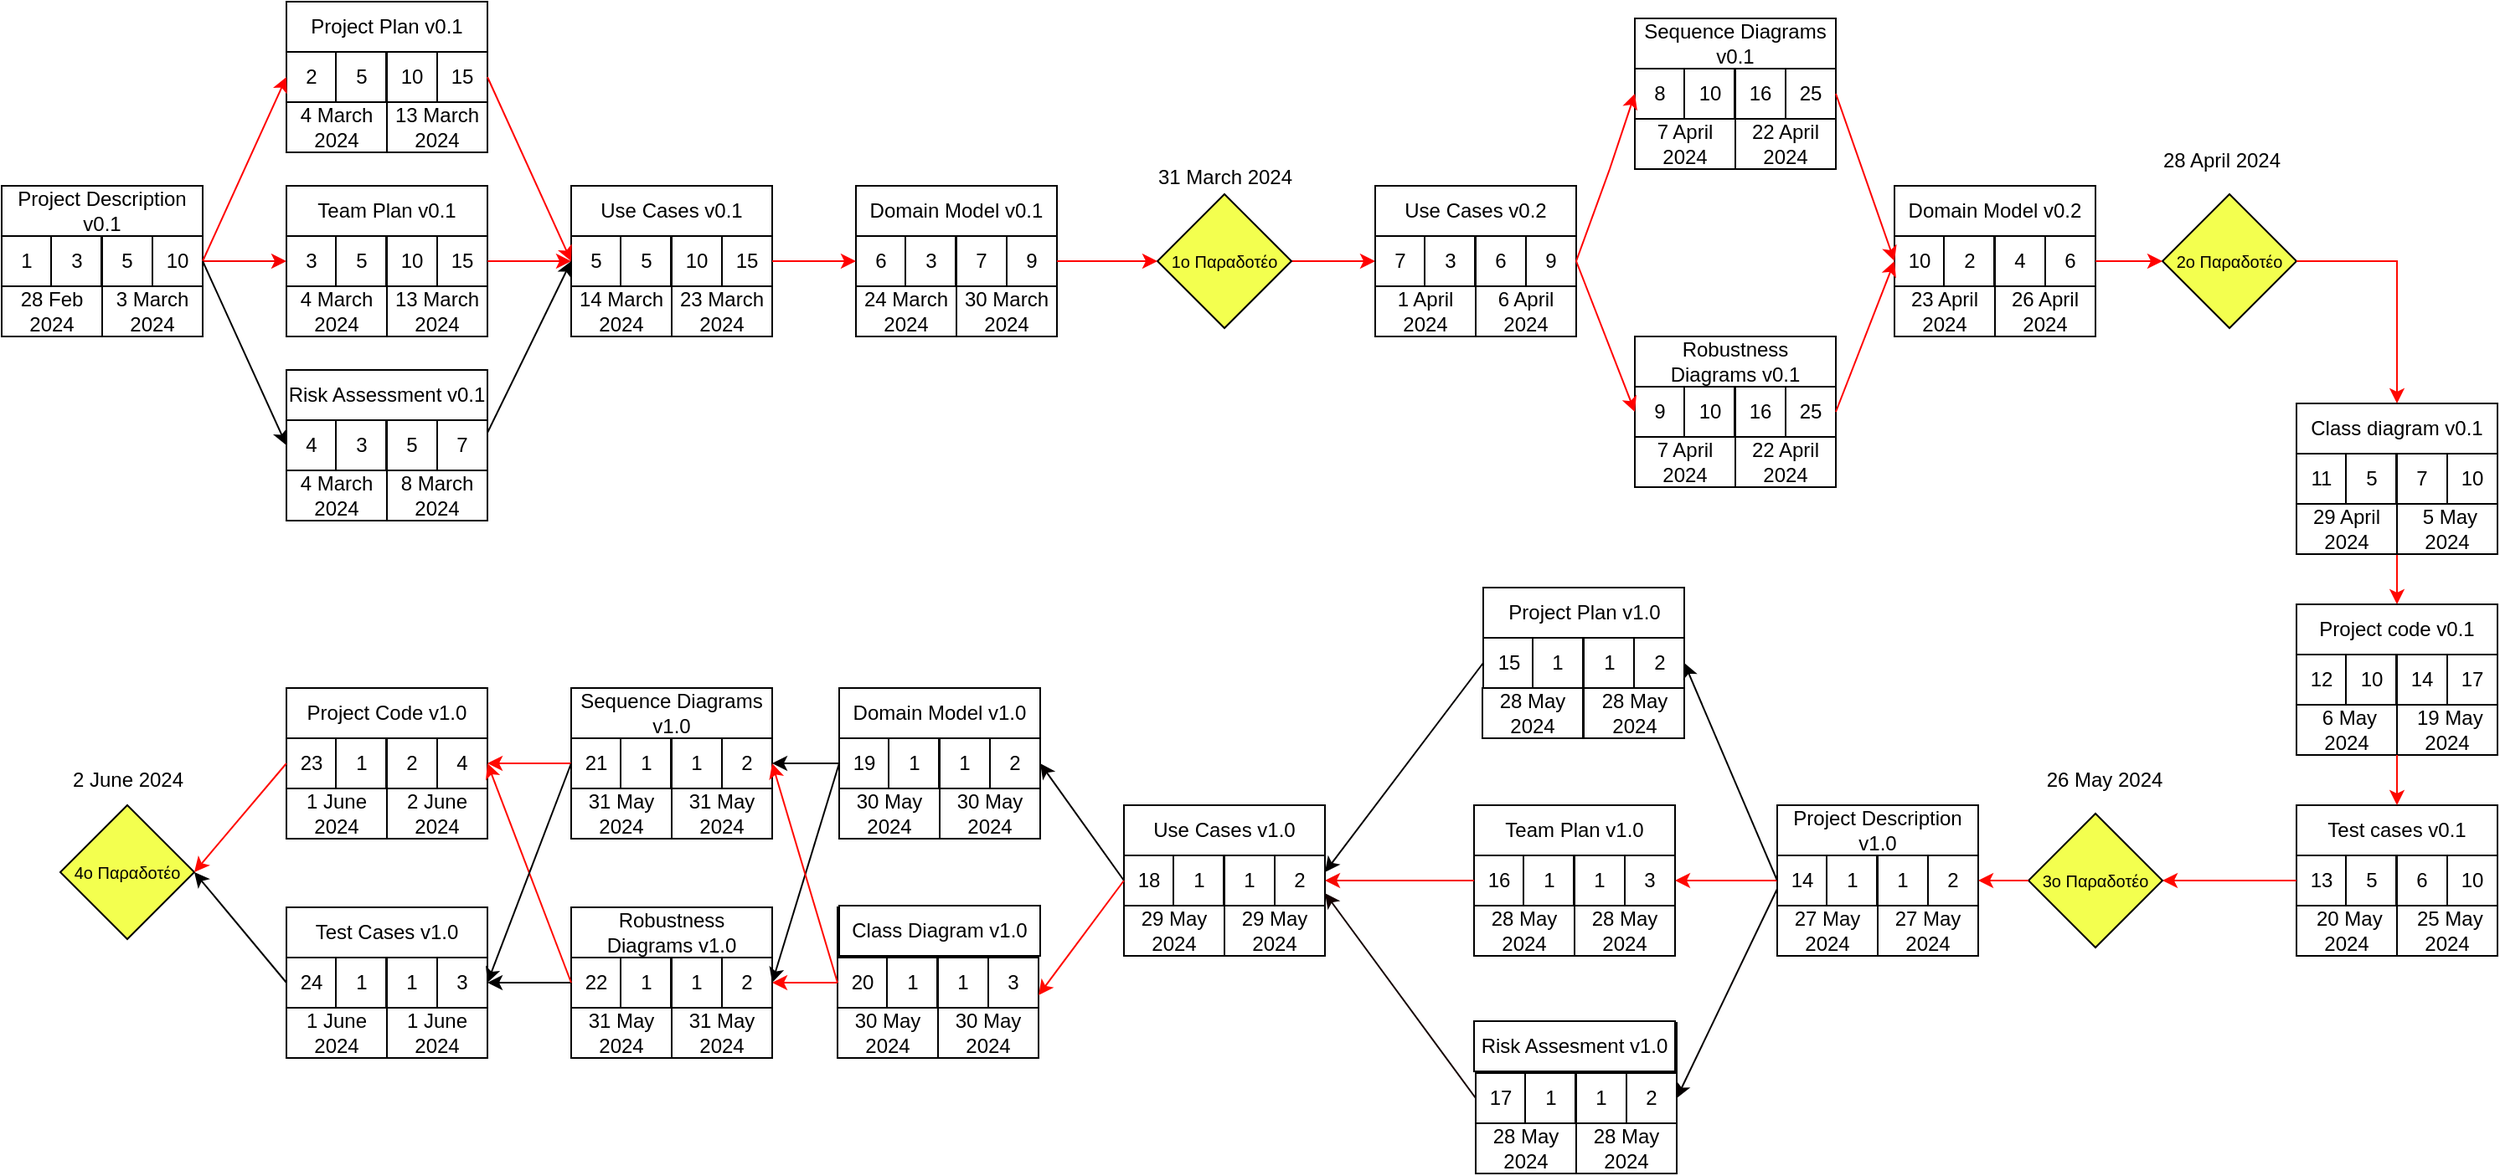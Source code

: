 <mxfile version="21.3.8" type="device">
  <diagram name="Page-1" id="ff44883e-f642-bcb2-894b-16b3d25a3f0b">
    <mxGraphModel dx="1456" dy="678" grid="1" gridSize="10" guides="1" tooltips="1" connect="1" arrows="1" fold="1" page="1" pageScale="1.5" pageWidth="1169" pageHeight="826" background="none" math="0" shadow="0">
      <root>
        <mxCell id="0" style=";html=1;" />
        <mxCell id="1" style=";html=1;" parent="0" />
        <mxCell id="pyP9cMPiVNIEUNAZ6Pnh-1" value="" style="rounded=0;whiteSpace=wrap;html=1;" vertex="1" parent="1">
          <mxGeometry x="20" y="130" width="120" height="90" as="geometry" />
        </mxCell>
        <mxCell id="pyP9cMPiVNIEUNAZ6Pnh-2" value="Project Description v0.1" style="rounded=0;whiteSpace=wrap;html=1;" vertex="1" parent="1">
          <mxGeometry x="20" y="130" width="120" height="30" as="geometry" />
        </mxCell>
        <mxCell id="pyP9cMPiVNIEUNAZ6Pnh-3" value="1" style="rounded=0;whiteSpace=wrap;html=1;" vertex="1" parent="1">
          <mxGeometry x="20" y="160" width="30" height="30" as="geometry" />
        </mxCell>
        <mxCell id="pyP9cMPiVNIEUNAZ6Pnh-5" value="3" style="whiteSpace=wrap;html=1;aspect=fixed;" vertex="1" parent="1">
          <mxGeometry x="49.5" y="160" width="30" height="30" as="geometry" />
        </mxCell>
        <mxCell id="pyP9cMPiVNIEUNAZ6Pnh-6" value="5" style="whiteSpace=wrap;html=1;aspect=fixed;" vertex="1" parent="1">
          <mxGeometry x="80" y="160" width="30" height="30" as="geometry" />
        </mxCell>
        <mxCell id="pyP9cMPiVNIEUNAZ6Pnh-7" value="10" style="whiteSpace=wrap;html=1;aspect=fixed;" vertex="1" parent="1">
          <mxGeometry x="110" y="160" width="30" height="30" as="geometry" />
        </mxCell>
        <mxCell id="pyP9cMPiVNIEUNAZ6Pnh-9" value="28 Feb 2024" style="rounded=0;whiteSpace=wrap;html=1;" vertex="1" parent="1">
          <mxGeometry x="20" y="190" width="60" height="30" as="geometry" />
        </mxCell>
        <mxCell id="pyP9cMPiVNIEUNAZ6Pnh-10" value="3 March 2024" style="rounded=0;whiteSpace=wrap;html=1;" vertex="1" parent="1">
          <mxGeometry x="80" y="190" width="60" height="30" as="geometry" />
        </mxCell>
        <mxCell id="pyP9cMPiVNIEUNAZ6Pnh-203" value="&#xa;&lt;span style=&quot;color: rgb(0, 0, 0); font-family: Helvetica; font-size: 12px; font-style: normal; font-variant-ligatures: normal; font-variant-caps: normal; font-weight: 400; letter-spacing: normal; orphans: 2; text-align: center; text-indent: 0px; text-transform: none; widows: 2; word-spacing: 0px; -webkit-text-stroke-width: 0px; background-color: rgb(251, 251, 251); text-decoration-thickness: initial; text-decoration-style: initial; text-decoration-color: initial; float: none; display: inline !important;&quot;&gt;6 April 2024&lt;/span&gt;&#xa;&#xa;" style="rounded=0;whiteSpace=wrap;html=1;" vertex="1" parent="1">
          <mxGeometry x="995" y="30" width="120" height="90" as="geometry" />
        </mxCell>
        <mxCell id="pyP9cMPiVNIEUNAZ6Pnh-204" value="Sequence Diagrams v0.1" style="rounded=0;whiteSpace=wrap;html=1;" vertex="1" parent="1">
          <mxGeometry x="995" y="30" width="120" height="30" as="geometry" />
        </mxCell>
        <mxCell id="pyP9cMPiVNIEUNAZ6Pnh-205" value="8" style="rounded=0;whiteSpace=wrap;html=1;" vertex="1" parent="1">
          <mxGeometry x="995" y="60" width="30" height="30" as="geometry" />
        </mxCell>
        <mxCell id="pyP9cMPiVNIEUNAZ6Pnh-206" value="10" style="whiteSpace=wrap;html=1;aspect=fixed;" vertex="1" parent="1">
          <mxGeometry x="1024.5" y="60" width="30" height="30" as="geometry" />
        </mxCell>
        <mxCell id="pyP9cMPiVNIEUNAZ6Pnh-207" value="16" style="whiteSpace=wrap;html=1;aspect=fixed;" vertex="1" parent="1">
          <mxGeometry x="1055" y="60" width="30" height="30" as="geometry" />
        </mxCell>
        <mxCell id="pyP9cMPiVNIEUNAZ6Pnh-208" value="25" style="whiteSpace=wrap;html=1;aspect=fixed;" vertex="1" parent="1">
          <mxGeometry x="1085" y="60" width="30" height="30" as="geometry" />
        </mxCell>
        <mxCell id="pyP9cMPiVNIEUNAZ6Pnh-210" value="22 April 2024" style="rounded=0;whiteSpace=wrap;html=1;" vertex="1" parent="1">
          <mxGeometry x="1055" y="90" width="60" height="30" as="geometry" />
        </mxCell>
        <mxCell id="pyP9cMPiVNIEUNAZ6Pnh-213" value="" style="rounded=0;whiteSpace=wrap;html=1;" vertex="1" parent="1">
          <mxGeometry x="190" y="20" width="120" height="90" as="geometry" />
        </mxCell>
        <mxCell id="pyP9cMPiVNIEUNAZ6Pnh-214" value="Project Plan v0.1" style="rounded=0;whiteSpace=wrap;html=1;" vertex="1" parent="1">
          <mxGeometry x="190" y="20" width="120" height="30" as="geometry" />
        </mxCell>
        <mxCell id="pyP9cMPiVNIEUNAZ6Pnh-215" value="2" style="rounded=0;whiteSpace=wrap;html=1;" vertex="1" parent="1">
          <mxGeometry x="190" y="50" width="30" height="30" as="geometry" />
        </mxCell>
        <mxCell id="pyP9cMPiVNIEUNAZ6Pnh-216" value="5" style="whiteSpace=wrap;html=1;aspect=fixed;" vertex="1" parent="1">
          <mxGeometry x="219.5" y="50" width="30" height="30" as="geometry" />
        </mxCell>
        <mxCell id="pyP9cMPiVNIEUNAZ6Pnh-217" value="10" style="whiteSpace=wrap;html=1;aspect=fixed;" vertex="1" parent="1">
          <mxGeometry x="250" y="50" width="30" height="30" as="geometry" />
        </mxCell>
        <mxCell id="pyP9cMPiVNIEUNAZ6Pnh-218" value="15" style="whiteSpace=wrap;html=1;aspect=fixed;" vertex="1" parent="1">
          <mxGeometry x="280" y="50" width="30" height="30" as="geometry" />
        </mxCell>
        <mxCell id="pyP9cMPiVNIEUNAZ6Pnh-219" value="4 March 2024" style="rounded=0;whiteSpace=wrap;html=1;" vertex="1" parent="1">
          <mxGeometry x="190" y="80" width="60" height="30" as="geometry" />
        </mxCell>
        <mxCell id="pyP9cMPiVNIEUNAZ6Pnh-220" value="13 March 2024" style="rounded=0;whiteSpace=wrap;html=1;" vertex="1" parent="1">
          <mxGeometry x="250" y="80" width="60" height="30" as="geometry" />
        </mxCell>
        <mxCell id="pyP9cMPiVNIEUNAZ6Pnh-221" value="" style="rounded=0;whiteSpace=wrap;html=1;" vertex="1" parent="1">
          <mxGeometry x="190" y="130" width="120" height="90" as="geometry" />
        </mxCell>
        <mxCell id="pyP9cMPiVNIEUNAZ6Pnh-222" value="Team Plan v0.1" style="rounded=0;whiteSpace=wrap;html=1;" vertex="1" parent="1">
          <mxGeometry x="190" y="130" width="120" height="30" as="geometry" />
        </mxCell>
        <mxCell id="pyP9cMPiVNIEUNAZ6Pnh-223" value="3" style="rounded=0;whiteSpace=wrap;html=1;" vertex="1" parent="1">
          <mxGeometry x="190" y="160" width="30" height="30" as="geometry" />
        </mxCell>
        <mxCell id="pyP9cMPiVNIEUNAZ6Pnh-224" value="5" style="whiteSpace=wrap;html=1;aspect=fixed;" vertex="1" parent="1">
          <mxGeometry x="219.5" y="160" width="30" height="30" as="geometry" />
        </mxCell>
        <mxCell id="pyP9cMPiVNIEUNAZ6Pnh-225" value="10" style="whiteSpace=wrap;html=1;aspect=fixed;" vertex="1" parent="1">
          <mxGeometry x="250" y="160" width="30" height="30" as="geometry" />
        </mxCell>
        <mxCell id="pyP9cMPiVNIEUNAZ6Pnh-226" value="15" style="whiteSpace=wrap;html=1;aspect=fixed;" vertex="1" parent="1">
          <mxGeometry x="280" y="160" width="30" height="30" as="geometry" />
        </mxCell>
        <mxCell id="pyP9cMPiVNIEUNAZ6Pnh-227" value="4 March 2024" style="rounded=0;whiteSpace=wrap;html=1;" vertex="1" parent="1">
          <mxGeometry x="190" y="190" width="60" height="30" as="geometry" />
        </mxCell>
        <mxCell id="pyP9cMPiVNIEUNAZ6Pnh-228" value="13 March 2024" style="rounded=0;whiteSpace=wrap;html=1;" vertex="1" parent="1">
          <mxGeometry x="250" y="190" width="60" height="30" as="geometry" />
        </mxCell>
        <mxCell id="pyP9cMPiVNIEUNAZ6Pnh-229" value="" style="rounded=0;whiteSpace=wrap;html=1;" vertex="1" parent="1">
          <mxGeometry x="190" y="240" width="120" height="90" as="geometry" />
        </mxCell>
        <mxCell id="pyP9cMPiVNIEUNAZ6Pnh-230" value="Risk Assessment v0.1" style="rounded=0;whiteSpace=wrap;html=1;" vertex="1" parent="1">
          <mxGeometry x="190" y="240" width="120" height="30" as="geometry" />
        </mxCell>
        <mxCell id="pyP9cMPiVNIEUNAZ6Pnh-231" value="4" style="rounded=0;whiteSpace=wrap;html=1;" vertex="1" parent="1">
          <mxGeometry x="190" y="270" width="30" height="30" as="geometry" />
        </mxCell>
        <mxCell id="pyP9cMPiVNIEUNAZ6Pnh-232" value="3" style="whiteSpace=wrap;html=1;aspect=fixed;" vertex="1" parent="1">
          <mxGeometry x="219.5" y="270" width="30" height="30" as="geometry" />
        </mxCell>
        <mxCell id="pyP9cMPiVNIEUNAZ6Pnh-233" value="5" style="whiteSpace=wrap;html=1;aspect=fixed;" vertex="1" parent="1">
          <mxGeometry x="250" y="270" width="30" height="30" as="geometry" />
        </mxCell>
        <mxCell id="pyP9cMPiVNIEUNAZ6Pnh-234" value="7" style="whiteSpace=wrap;html=1;aspect=fixed;" vertex="1" parent="1">
          <mxGeometry x="280" y="270" width="30" height="30" as="geometry" />
        </mxCell>
        <mxCell id="pyP9cMPiVNIEUNAZ6Pnh-235" value="4 March 2024" style="rounded=0;whiteSpace=wrap;html=1;" vertex="1" parent="1">
          <mxGeometry x="190" y="300" width="60" height="30" as="geometry" />
        </mxCell>
        <mxCell id="pyP9cMPiVNIEUNAZ6Pnh-236" value="8 March 2024" style="rounded=0;whiteSpace=wrap;html=1;" vertex="1" parent="1">
          <mxGeometry x="250" y="300" width="60" height="30" as="geometry" />
        </mxCell>
        <mxCell id="pyP9cMPiVNIEUNAZ6Pnh-237" value="" style="rounded=0;whiteSpace=wrap;html=1;" vertex="1" parent="1">
          <mxGeometry x="360" y="130" width="120" height="90" as="geometry" />
        </mxCell>
        <mxCell id="pyP9cMPiVNIEUNAZ6Pnh-238" value="Use Cases v0.1" style="rounded=0;whiteSpace=wrap;html=1;" vertex="1" parent="1">
          <mxGeometry x="360" y="130" width="120" height="30" as="geometry" />
        </mxCell>
        <mxCell id="pyP9cMPiVNIEUNAZ6Pnh-239" value="5" style="rounded=0;whiteSpace=wrap;html=1;" vertex="1" parent="1">
          <mxGeometry x="360" y="160" width="30" height="30" as="geometry" />
        </mxCell>
        <mxCell id="pyP9cMPiVNIEUNAZ6Pnh-240" value="5" style="whiteSpace=wrap;html=1;aspect=fixed;" vertex="1" parent="1">
          <mxGeometry x="389.5" y="160" width="30" height="30" as="geometry" />
        </mxCell>
        <mxCell id="pyP9cMPiVNIEUNAZ6Pnh-241" value="10" style="whiteSpace=wrap;html=1;aspect=fixed;" vertex="1" parent="1">
          <mxGeometry x="420" y="160" width="30" height="30" as="geometry" />
        </mxCell>
        <mxCell id="pyP9cMPiVNIEUNAZ6Pnh-242" value="15" style="whiteSpace=wrap;html=1;aspect=fixed;" vertex="1" parent="1">
          <mxGeometry x="450" y="160" width="30" height="30" as="geometry" />
        </mxCell>
        <mxCell id="pyP9cMPiVNIEUNAZ6Pnh-243" value="14 March 2024" style="rounded=0;whiteSpace=wrap;html=1;" vertex="1" parent="1">
          <mxGeometry x="360" y="190" width="60" height="30" as="geometry" />
        </mxCell>
        <mxCell id="pyP9cMPiVNIEUNAZ6Pnh-244" value="23 March 2024" style="rounded=0;whiteSpace=wrap;html=1;" vertex="1" parent="1">
          <mxGeometry x="420" y="190" width="60" height="30" as="geometry" />
        </mxCell>
        <mxCell id="pyP9cMPiVNIEUNAZ6Pnh-245" value="" style="rounded=0;whiteSpace=wrap;html=1;" vertex="1" parent="1">
          <mxGeometry x="530" y="130" width="120" height="90" as="geometry" />
        </mxCell>
        <mxCell id="pyP9cMPiVNIEUNAZ6Pnh-246" value="Domain Model v0.1" style="rounded=0;whiteSpace=wrap;html=1;" vertex="1" parent="1">
          <mxGeometry x="530" y="130" width="120" height="30" as="geometry" />
        </mxCell>
        <mxCell id="pyP9cMPiVNIEUNAZ6Pnh-247" value="6" style="rounded=0;whiteSpace=wrap;html=1;" vertex="1" parent="1">
          <mxGeometry x="530" y="160" width="30" height="30" as="geometry" />
        </mxCell>
        <mxCell id="pyP9cMPiVNIEUNAZ6Pnh-248" value="3" style="whiteSpace=wrap;html=1;aspect=fixed;" vertex="1" parent="1">
          <mxGeometry x="559.5" y="160" width="30" height="30" as="geometry" />
        </mxCell>
        <mxCell id="pyP9cMPiVNIEUNAZ6Pnh-249" value="7" style="whiteSpace=wrap;html=1;aspect=fixed;" vertex="1" parent="1">
          <mxGeometry x="590" y="160" width="30" height="30" as="geometry" />
        </mxCell>
        <mxCell id="pyP9cMPiVNIEUNAZ6Pnh-250" value="9" style="whiteSpace=wrap;html=1;aspect=fixed;" vertex="1" parent="1">
          <mxGeometry x="620" y="160" width="30" height="30" as="geometry" />
        </mxCell>
        <mxCell id="pyP9cMPiVNIEUNAZ6Pnh-251" value="24 March 2024" style="rounded=0;whiteSpace=wrap;html=1;" vertex="1" parent="1">
          <mxGeometry x="530" y="190" width="60" height="30" as="geometry" />
        </mxCell>
        <mxCell id="pyP9cMPiVNIEUNAZ6Pnh-252" value="30 March 2024" style="rounded=0;whiteSpace=wrap;html=1;" vertex="1" parent="1">
          <mxGeometry x="590" y="190" width="60" height="30" as="geometry" />
        </mxCell>
        <mxCell id="pyP9cMPiVNIEUNAZ6Pnh-304" style="edgeStyle=orthogonalEdgeStyle;rounded=0;orthogonalLoop=1;jettySize=auto;html=1;exitX=1;exitY=0.5;exitDx=0;exitDy=0;entryX=0;entryY=0.5;entryDx=0;entryDy=0;strokeColor=#FF0000;" edge="1" parent="1" source="pyP9cMPiVNIEUNAZ6Pnh-253" target="pyP9cMPiVNIEUNAZ6Pnh-290">
          <mxGeometry relative="1" as="geometry" />
        </mxCell>
        <mxCell id="pyP9cMPiVNIEUNAZ6Pnh-253" value="&lt;font style=&quot;font-size: 10px;&quot;&gt;1o Παραδοτέο&lt;/font&gt;" style="rhombus;whiteSpace=wrap;html=1;fillColor=#F3FF4F;" vertex="1" parent="1">
          <mxGeometry x="710" y="135" width="80" height="80" as="geometry" />
        </mxCell>
        <mxCell id="pyP9cMPiVNIEUNAZ6Pnh-254" value="" style="endArrow=classic;html=1;rounded=0;exitX=1;exitY=0.5;exitDx=0;exitDy=0;entryX=0;entryY=0.5;entryDx=0;entryDy=0;strokeColor=#FF0000;" edge="1" parent="1" source="pyP9cMPiVNIEUNAZ6Pnh-7" target="pyP9cMPiVNIEUNAZ6Pnh-215">
          <mxGeometry width="50" height="50" relative="1" as="geometry">
            <mxPoint x="490" y="160" as="sourcePoint" />
            <mxPoint x="540" y="110" as="targetPoint" />
          </mxGeometry>
        </mxCell>
        <mxCell id="pyP9cMPiVNIEUNAZ6Pnh-256" value="" style="endArrow=classic;html=1;rounded=0;exitX=1;exitY=0.5;exitDx=0;exitDy=0;entryX=0;entryY=0.5;entryDx=0;entryDy=0;strokeColor=#F50000;" edge="1" parent="1" source="pyP9cMPiVNIEUNAZ6Pnh-7" target="pyP9cMPiVNIEUNAZ6Pnh-223">
          <mxGeometry width="50" height="50" relative="1" as="geometry">
            <mxPoint x="490" y="160" as="sourcePoint" />
            <mxPoint x="540" y="110" as="targetPoint" />
          </mxGeometry>
        </mxCell>
        <mxCell id="pyP9cMPiVNIEUNAZ6Pnh-257" value="" style="endArrow=classic;html=1;rounded=0;exitX=1;exitY=0.5;exitDx=0;exitDy=0;entryX=0;entryY=0.5;entryDx=0;entryDy=0;" edge="1" parent="1" source="pyP9cMPiVNIEUNAZ6Pnh-7" target="pyP9cMPiVNIEUNAZ6Pnh-231">
          <mxGeometry width="50" height="50" relative="1" as="geometry">
            <mxPoint x="490" y="160" as="sourcePoint" />
            <mxPoint x="540" y="110" as="targetPoint" />
          </mxGeometry>
        </mxCell>
        <mxCell id="pyP9cMPiVNIEUNAZ6Pnh-258" value="" style="endArrow=classic;html=1;rounded=0;exitX=1;exitY=0.25;exitDx=0;exitDy=0;entryX=0;entryY=0.5;entryDx=0;entryDy=0;" edge="1" parent="1" source="pyP9cMPiVNIEUNAZ6Pnh-234" target="pyP9cMPiVNIEUNAZ6Pnh-239">
          <mxGeometry width="50" height="50" relative="1" as="geometry">
            <mxPoint x="490" y="160" as="sourcePoint" />
            <mxPoint x="540" y="110" as="targetPoint" />
          </mxGeometry>
        </mxCell>
        <mxCell id="pyP9cMPiVNIEUNAZ6Pnh-259" value="" style="endArrow=classic;html=1;rounded=0;exitX=1;exitY=0.5;exitDx=0;exitDy=0;entryX=0;entryY=0.5;entryDx=0;entryDy=0;strokeColor=#FF0000;" edge="1" parent="1" source="pyP9cMPiVNIEUNAZ6Pnh-218" target="pyP9cMPiVNIEUNAZ6Pnh-239">
          <mxGeometry width="50" height="50" relative="1" as="geometry">
            <mxPoint x="490" y="160" as="sourcePoint" />
            <mxPoint x="540" y="110" as="targetPoint" />
          </mxGeometry>
        </mxCell>
        <mxCell id="pyP9cMPiVNIEUNAZ6Pnh-260" value="" style="endArrow=classic;html=1;rounded=0;exitX=1;exitY=0.5;exitDx=0;exitDy=0;entryX=0;entryY=0.5;entryDx=0;entryDy=0;strokeColor=#FF0000;" edge="1" parent="1" source="pyP9cMPiVNIEUNAZ6Pnh-226" target="pyP9cMPiVNIEUNAZ6Pnh-239">
          <mxGeometry width="50" height="50" relative="1" as="geometry">
            <mxPoint x="490" y="160" as="sourcePoint" />
            <mxPoint x="540" y="110" as="targetPoint" />
          </mxGeometry>
        </mxCell>
        <mxCell id="pyP9cMPiVNIEUNAZ6Pnh-261" value="" style="endArrow=classic;html=1;rounded=0;exitX=1;exitY=0.5;exitDx=0;exitDy=0;entryX=0;entryY=0.5;entryDx=0;entryDy=0;strokeColor=#FF0000;" edge="1" parent="1" source="pyP9cMPiVNIEUNAZ6Pnh-242" target="pyP9cMPiVNIEUNAZ6Pnh-247">
          <mxGeometry width="50" height="50" relative="1" as="geometry">
            <mxPoint x="490" y="160" as="sourcePoint" />
            <mxPoint x="540" y="110" as="targetPoint" />
          </mxGeometry>
        </mxCell>
        <mxCell id="pyP9cMPiVNIEUNAZ6Pnh-262" value="" style="endArrow=classic;html=1;rounded=0;exitX=1;exitY=0.5;exitDx=0;exitDy=0;entryX=0;entryY=0.5;entryDx=0;entryDy=0;strokeColor=#FF0000;" edge="1" parent="1" source="pyP9cMPiVNIEUNAZ6Pnh-250" target="pyP9cMPiVNIEUNAZ6Pnh-253">
          <mxGeometry width="50" height="50" relative="1" as="geometry">
            <mxPoint x="490" y="160" as="sourcePoint" />
            <mxPoint x="540" y="110" as="targetPoint" />
          </mxGeometry>
        </mxCell>
        <mxCell id="pyP9cMPiVNIEUNAZ6Pnh-263" value="31 March 2024" style="text;html=1;align=center;verticalAlign=middle;resizable=0;points=[];autosize=1;strokeColor=none;fillColor=none;" vertex="1" parent="1">
          <mxGeometry x="700" y="110" width="100" height="30" as="geometry" />
        </mxCell>
        <mxCell id="pyP9cMPiVNIEUNAZ6Pnh-264" value="" style="rounded=0;whiteSpace=wrap;html=1;" vertex="1" parent="1">
          <mxGeometry x="995" y="220" width="120" height="90" as="geometry" />
        </mxCell>
        <mxCell id="pyP9cMPiVNIEUNAZ6Pnh-265" value="Robustness Diagrams v0.1" style="rounded=0;whiteSpace=wrap;html=1;" vertex="1" parent="1">
          <mxGeometry x="995" y="220" width="120" height="30" as="geometry" />
        </mxCell>
        <mxCell id="pyP9cMPiVNIEUNAZ6Pnh-266" value="9" style="rounded=0;whiteSpace=wrap;html=1;" vertex="1" parent="1">
          <mxGeometry x="995" y="250" width="30" height="30" as="geometry" />
        </mxCell>
        <mxCell id="pyP9cMPiVNIEUNAZ6Pnh-267" value="10" style="whiteSpace=wrap;html=1;aspect=fixed;" vertex="1" parent="1">
          <mxGeometry x="1024.5" y="250" width="30" height="30" as="geometry" />
        </mxCell>
        <mxCell id="pyP9cMPiVNIEUNAZ6Pnh-268" value="16" style="whiteSpace=wrap;html=1;aspect=fixed;" vertex="1" parent="1">
          <mxGeometry x="1055" y="250" width="30" height="30" as="geometry" />
        </mxCell>
        <mxCell id="pyP9cMPiVNIEUNAZ6Pnh-269" value="25" style="whiteSpace=wrap;html=1;aspect=fixed;" vertex="1" parent="1">
          <mxGeometry x="1085" y="250" width="30" height="30" as="geometry" />
        </mxCell>
        <mxCell id="pyP9cMPiVNIEUNAZ6Pnh-270" value="7 April 2024" style="rounded=0;whiteSpace=wrap;html=1;" vertex="1" parent="1">
          <mxGeometry x="995" y="280" width="60" height="30" as="geometry" />
        </mxCell>
        <mxCell id="pyP9cMPiVNIEUNAZ6Pnh-271" value="22 April 2024" style="rounded=0;whiteSpace=wrap;html=1;" vertex="1" parent="1">
          <mxGeometry x="1055" y="280" width="60" height="30" as="geometry" />
        </mxCell>
        <mxCell id="pyP9cMPiVNIEUNAZ6Pnh-272" value="" style="rounded=0;whiteSpace=wrap;html=1;" vertex="1" parent="1">
          <mxGeometry x="1150" y="130" width="120" height="90" as="geometry" />
        </mxCell>
        <mxCell id="pyP9cMPiVNIEUNAZ6Pnh-273" value="Domain Model v0.2" style="rounded=0;whiteSpace=wrap;html=1;" vertex="1" parent="1">
          <mxGeometry x="1150" y="130" width="120" height="30" as="geometry" />
        </mxCell>
        <mxCell id="pyP9cMPiVNIEUNAZ6Pnh-274" value="10" style="rounded=0;whiteSpace=wrap;html=1;" vertex="1" parent="1">
          <mxGeometry x="1150" y="160" width="30" height="30" as="geometry" />
        </mxCell>
        <mxCell id="pyP9cMPiVNIEUNAZ6Pnh-275" value="2" style="whiteSpace=wrap;html=1;aspect=fixed;" vertex="1" parent="1">
          <mxGeometry x="1179.5" y="160" width="30" height="30" as="geometry" />
        </mxCell>
        <mxCell id="pyP9cMPiVNIEUNAZ6Pnh-276" value="4" style="whiteSpace=wrap;html=1;aspect=fixed;" vertex="1" parent="1">
          <mxGeometry x="1210" y="160" width="30" height="30" as="geometry" />
        </mxCell>
        <mxCell id="pyP9cMPiVNIEUNAZ6Pnh-277" value="6" style="whiteSpace=wrap;html=1;aspect=fixed;" vertex="1" parent="1">
          <mxGeometry x="1240" y="160" width="30" height="30" as="geometry" />
        </mxCell>
        <mxCell id="pyP9cMPiVNIEUNAZ6Pnh-278" value="23 April 2024" style="rounded=0;whiteSpace=wrap;html=1;" vertex="1" parent="1">
          <mxGeometry x="1150" y="190" width="60" height="30" as="geometry" />
        </mxCell>
        <mxCell id="pyP9cMPiVNIEUNAZ6Pnh-279" value="26 April 2024" style="rounded=0;whiteSpace=wrap;html=1;" vertex="1" parent="1">
          <mxGeometry x="1210" y="190" width="60" height="30" as="geometry" />
        </mxCell>
        <mxCell id="pyP9cMPiVNIEUNAZ6Pnh-287" value="" style="rounded=0;whiteSpace=wrap;html=1;" vertex="1" parent="1">
          <mxGeometry x="919" y="520" width="60" height="30" as="geometry" />
        </mxCell>
        <mxCell id="pyP9cMPiVNIEUNAZ6Pnh-288" value="" style="rounded=0;whiteSpace=wrap;html=1;" vertex="1" parent="1">
          <mxGeometry x="840" y="130" width="120" height="90" as="geometry" />
        </mxCell>
        <mxCell id="pyP9cMPiVNIEUNAZ6Pnh-289" value="Use Cases v0.2" style="rounded=0;whiteSpace=wrap;html=1;" vertex="1" parent="1">
          <mxGeometry x="840" y="130" width="120" height="30" as="geometry" />
        </mxCell>
        <mxCell id="pyP9cMPiVNIEUNAZ6Pnh-290" value="7" style="rounded=0;whiteSpace=wrap;html=1;" vertex="1" parent="1">
          <mxGeometry x="840" y="160" width="30" height="30" as="geometry" />
        </mxCell>
        <mxCell id="pyP9cMPiVNIEUNAZ6Pnh-291" value="3" style="whiteSpace=wrap;html=1;aspect=fixed;" vertex="1" parent="1">
          <mxGeometry x="869.5" y="160" width="30" height="30" as="geometry" />
        </mxCell>
        <mxCell id="pyP9cMPiVNIEUNAZ6Pnh-292" value="6" style="whiteSpace=wrap;html=1;aspect=fixed;" vertex="1" parent="1">
          <mxGeometry x="900" y="160" width="30" height="30" as="geometry" />
        </mxCell>
        <mxCell id="pyP9cMPiVNIEUNAZ6Pnh-293" value="9" style="whiteSpace=wrap;html=1;aspect=fixed;" vertex="1" parent="1">
          <mxGeometry x="930" y="160" width="30" height="30" as="geometry" />
        </mxCell>
        <mxCell id="pyP9cMPiVNIEUNAZ6Pnh-294" value="1 April 2024" style="rounded=0;whiteSpace=wrap;html=1;" vertex="1" parent="1">
          <mxGeometry x="840" y="190" width="60" height="30" as="geometry" />
        </mxCell>
        <mxCell id="pyP9cMPiVNIEUNAZ6Pnh-295" value="6 April 2024" style="rounded=0;whiteSpace=wrap;html=1;" vertex="1" parent="1">
          <mxGeometry x="900" y="190" width="60" height="30" as="geometry" />
        </mxCell>
        <mxCell id="pyP9cMPiVNIEUNAZ6Pnh-305" value="" style="endArrow=classic;html=1;rounded=0;entryX=0;entryY=0.5;entryDx=0;entryDy=0;exitX=1;exitY=0.5;exitDx=0;exitDy=0;strokeColor=#FF0000;" edge="1" parent="1" source="pyP9cMPiVNIEUNAZ6Pnh-269" target="pyP9cMPiVNIEUNAZ6Pnh-274">
          <mxGeometry width="50" height="50" relative="1" as="geometry">
            <mxPoint x="580" y="360" as="sourcePoint" />
            <mxPoint x="630" y="310" as="targetPoint" />
          </mxGeometry>
        </mxCell>
        <mxCell id="pyP9cMPiVNIEUNAZ6Pnh-306" value="" style="endArrow=classic;html=1;rounded=0;entryX=0;entryY=0.5;entryDx=0;entryDy=0;exitX=1;exitY=0.5;exitDx=0;exitDy=0;strokeColor=#FC0000;" edge="1" parent="1" source="pyP9cMPiVNIEUNAZ6Pnh-208" target="pyP9cMPiVNIEUNAZ6Pnh-274">
          <mxGeometry width="50" height="50" relative="1" as="geometry">
            <mxPoint x="540" y="350" as="sourcePoint" />
            <mxPoint x="590" y="300" as="targetPoint" />
          </mxGeometry>
        </mxCell>
        <mxCell id="pyP9cMPiVNIEUNAZ6Pnh-307" value="" style="endArrow=classic;html=1;rounded=0;entryX=0;entryY=0.5;entryDx=0;entryDy=0;exitX=1;exitY=0.5;exitDx=0;exitDy=0;strokeColor=#FF0000;" edge="1" parent="1" source="pyP9cMPiVNIEUNAZ6Pnh-293" target="pyP9cMPiVNIEUNAZ6Pnh-266">
          <mxGeometry width="50" height="50" relative="1" as="geometry">
            <mxPoint x="660" y="380" as="sourcePoint" />
            <mxPoint x="710" y="330" as="targetPoint" />
          </mxGeometry>
        </mxCell>
        <mxCell id="pyP9cMPiVNIEUNAZ6Pnh-308" value="" style="endArrow=classic;html=1;rounded=0;entryX=0;entryY=0.5;entryDx=0;entryDy=0;exitX=1;exitY=0.5;exitDx=0;exitDy=0;strokeColor=#FF0000;" edge="1" parent="1" source="pyP9cMPiVNIEUNAZ6Pnh-293" target="pyP9cMPiVNIEUNAZ6Pnh-205">
          <mxGeometry width="50" height="50" relative="1" as="geometry">
            <mxPoint x="770" y="380" as="sourcePoint" />
            <mxPoint x="820" y="330" as="targetPoint" />
            <Array as="points">
              <mxPoint x="980" y="120" />
            </Array>
          </mxGeometry>
        </mxCell>
        <mxCell id="pyP9cMPiVNIEUNAZ6Pnh-309" value="&lt;font style=&quot;font-size: 10px;&quot;&gt;2o Παραδοτέο&lt;/font&gt;" style="rhombus;whiteSpace=wrap;html=1;fillColor=#F3FF4F;" vertex="1" parent="1">
          <mxGeometry x="1310" y="135" width="80" height="80" as="geometry" />
        </mxCell>
        <mxCell id="pyP9cMPiVNIEUNAZ6Pnh-310" value="" style="endArrow=classic;html=1;rounded=0;entryX=0;entryY=0.5;entryDx=0;entryDy=0;exitX=1;exitY=0.5;exitDx=0;exitDy=0;strokeColor=#FF0000;" edge="1" parent="1" source="pyP9cMPiVNIEUNAZ6Pnh-277" target="pyP9cMPiVNIEUNAZ6Pnh-309">
          <mxGeometry width="50" height="50" relative="1" as="geometry">
            <mxPoint x="1250" y="340" as="sourcePoint" />
            <mxPoint x="1300" y="290" as="targetPoint" />
          </mxGeometry>
        </mxCell>
        <mxCell id="pyP9cMPiVNIEUNAZ6Pnh-311" value="28 Αpril 2024" style="text;html=1;align=center;verticalAlign=middle;resizable=0;points=[];autosize=1;strokeColor=none;fillColor=none;" vertex="1" parent="1">
          <mxGeometry x="1300" y="100" width="90" height="30" as="geometry" />
        </mxCell>
        <mxCell id="pyP9cMPiVNIEUNAZ6Pnh-312" value="7 April 2024" style="rounded=0;whiteSpace=wrap;html=1;" vertex="1" parent="1">
          <mxGeometry x="995" y="90" width="60" height="30" as="geometry" />
        </mxCell>
        <mxCell id="pyP9cMPiVNIEUNAZ6Pnh-313" value="" style="endArrow=classic;html=1;rounded=0;exitX=0;exitY=1;exitDx=0;exitDy=0;strokeColor=#FF0800;" edge="1" parent="1" source="pyP9cMPiVNIEUNAZ6Pnh-322" target="pyP9cMPiVNIEUNAZ6Pnh-324">
          <mxGeometry width="50" height="50" relative="1" as="geometry">
            <mxPoint x="1200" y="310" as="sourcePoint" />
            <mxPoint x="1250" y="260" as="targetPoint" />
          </mxGeometry>
        </mxCell>
        <mxCell id="pyP9cMPiVNIEUNAZ6Pnh-314" value="" style="endArrow=classic;html=1;rounded=0;exitX=1;exitY=0.5;exitDx=0;exitDy=0;strokeColor=#FF0800;" edge="1" parent="1" source="pyP9cMPiVNIEUNAZ6Pnh-309">
          <mxGeometry width="50" height="50" relative="1" as="geometry">
            <mxPoint x="1100" y="290" as="sourcePoint" />
            <mxPoint x="1450" y="260" as="targetPoint" />
            <Array as="points">
              <mxPoint x="1450" y="175" />
            </Array>
          </mxGeometry>
        </mxCell>
        <mxCell id="pyP9cMPiVNIEUNAZ6Pnh-315" value="" style="rounded=0;whiteSpace=wrap;html=1;" vertex="1" parent="1">
          <mxGeometry x="1390" y="260" width="120" height="90" as="geometry" />
        </mxCell>
        <mxCell id="pyP9cMPiVNIEUNAZ6Pnh-316" value="Class diagram v0.1" style="rounded=0;whiteSpace=wrap;html=1;" vertex="1" parent="1">
          <mxGeometry x="1390" y="260" width="120" height="30" as="geometry" />
        </mxCell>
        <mxCell id="pyP9cMPiVNIEUNAZ6Pnh-317" value="11" style="rounded=0;whiteSpace=wrap;html=1;" vertex="1" parent="1">
          <mxGeometry x="1390" y="290" width="30" height="30" as="geometry" />
        </mxCell>
        <mxCell id="pyP9cMPiVNIEUNAZ6Pnh-318" value="5" style="whiteSpace=wrap;html=1;aspect=fixed;" vertex="1" parent="1">
          <mxGeometry x="1419.5" y="290" width="30" height="30" as="geometry" />
        </mxCell>
        <mxCell id="pyP9cMPiVNIEUNAZ6Pnh-319" value="7" style="whiteSpace=wrap;html=1;aspect=fixed;" vertex="1" parent="1">
          <mxGeometry x="1450" y="290" width="30" height="30" as="geometry" />
        </mxCell>
        <mxCell id="pyP9cMPiVNIEUNAZ6Pnh-320" value="10" style="whiteSpace=wrap;html=1;aspect=fixed;" vertex="1" parent="1">
          <mxGeometry x="1480" y="290" width="30" height="30" as="geometry" />
        </mxCell>
        <mxCell id="pyP9cMPiVNIEUNAZ6Pnh-321" value="29 April 2024" style="rounded=0;whiteSpace=wrap;html=1;" vertex="1" parent="1">
          <mxGeometry x="1390" y="320" width="60" height="30" as="geometry" />
        </mxCell>
        <mxCell id="pyP9cMPiVNIEUNAZ6Pnh-322" value="&amp;nbsp;5 May 2024" style="rounded=0;whiteSpace=wrap;html=1;" vertex="1" parent="1">
          <mxGeometry x="1450" y="320" width="60" height="30" as="geometry" />
        </mxCell>
        <mxCell id="pyP9cMPiVNIEUNAZ6Pnh-323" value="" style="rounded=0;whiteSpace=wrap;html=1;" vertex="1" parent="1">
          <mxGeometry x="1390" y="380" width="120" height="90" as="geometry" />
        </mxCell>
        <mxCell id="pyP9cMPiVNIEUNAZ6Pnh-324" value="Project code v0.1" style="rounded=0;whiteSpace=wrap;html=1;" vertex="1" parent="1">
          <mxGeometry x="1390" y="380" width="120" height="30" as="geometry" />
        </mxCell>
        <mxCell id="pyP9cMPiVNIEUNAZ6Pnh-325" value="12" style="rounded=0;whiteSpace=wrap;html=1;" vertex="1" parent="1">
          <mxGeometry x="1390" y="410" width="30" height="30" as="geometry" />
        </mxCell>
        <mxCell id="pyP9cMPiVNIEUNAZ6Pnh-326" value="10" style="whiteSpace=wrap;html=1;aspect=fixed;" vertex="1" parent="1">
          <mxGeometry x="1419.5" y="410" width="30" height="30" as="geometry" />
        </mxCell>
        <mxCell id="pyP9cMPiVNIEUNAZ6Pnh-327" value="14" style="whiteSpace=wrap;html=1;aspect=fixed;" vertex="1" parent="1">
          <mxGeometry x="1450" y="410" width="30" height="30" as="geometry" />
        </mxCell>
        <mxCell id="pyP9cMPiVNIEUNAZ6Pnh-328" value="17" style="whiteSpace=wrap;html=1;aspect=fixed;" vertex="1" parent="1">
          <mxGeometry x="1480" y="410" width="30" height="30" as="geometry" />
        </mxCell>
        <mxCell id="pyP9cMPiVNIEUNAZ6Pnh-329" value="&amp;nbsp;6 May 2024" style="rounded=0;whiteSpace=wrap;html=1;" vertex="1" parent="1">
          <mxGeometry x="1390" y="440" width="60" height="30" as="geometry" />
        </mxCell>
        <mxCell id="pyP9cMPiVNIEUNAZ6Pnh-330" value="&amp;nbsp;19 May 2024" style="rounded=0;whiteSpace=wrap;html=1;" vertex="1" parent="1">
          <mxGeometry x="1450" y="440" width="60" height="30" as="geometry" />
        </mxCell>
        <mxCell id="pyP9cMPiVNIEUNAZ6Pnh-331" value="" style="rounded=0;whiteSpace=wrap;html=1;" vertex="1" parent="1">
          <mxGeometry x="1390" y="500" width="120" height="90" as="geometry" />
        </mxCell>
        <mxCell id="pyP9cMPiVNIEUNAZ6Pnh-332" value="Test cases v0.1" style="rounded=0;whiteSpace=wrap;html=1;" vertex="1" parent="1">
          <mxGeometry x="1390" y="500" width="120" height="30" as="geometry" />
        </mxCell>
        <mxCell id="pyP9cMPiVNIEUNAZ6Pnh-333" value="13" style="rounded=0;whiteSpace=wrap;html=1;" vertex="1" parent="1">
          <mxGeometry x="1390" y="530" width="30" height="30" as="geometry" />
        </mxCell>
        <mxCell id="pyP9cMPiVNIEUNAZ6Pnh-334" value="5" style="whiteSpace=wrap;html=1;aspect=fixed;" vertex="1" parent="1">
          <mxGeometry x="1419.5" y="530" width="30" height="30" as="geometry" />
        </mxCell>
        <mxCell id="pyP9cMPiVNIEUNAZ6Pnh-335" value="6" style="whiteSpace=wrap;html=1;aspect=fixed;" vertex="1" parent="1">
          <mxGeometry x="1450" y="530" width="30" height="30" as="geometry" />
        </mxCell>
        <mxCell id="pyP9cMPiVNIEUNAZ6Pnh-336" value="10" style="whiteSpace=wrap;html=1;aspect=fixed;" vertex="1" parent="1">
          <mxGeometry x="1480" y="530" width="30" height="30" as="geometry" />
        </mxCell>
        <mxCell id="pyP9cMPiVNIEUNAZ6Pnh-337" value="&amp;nbsp;20 May 2024" style="rounded=0;whiteSpace=wrap;html=1;" vertex="1" parent="1">
          <mxGeometry x="1390" y="560" width="60" height="30" as="geometry" />
        </mxCell>
        <mxCell id="pyP9cMPiVNIEUNAZ6Pnh-338" value="&amp;nbsp;25 May 2024" style="rounded=0;whiteSpace=wrap;html=1;" vertex="1" parent="1">
          <mxGeometry x="1450" y="560" width="60" height="30" as="geometry" />
        </mxCell>
        <mxCell id="pyP9cMPiVNIEUNAZ6Pnh-339" value="" style="endArrow=classic;html=1;rounded=0;exitX=1;exitY=1;exitDx=0;exitDy=0;entryX=0.5;entryY=0;entryDx=0;entryDy=0;strokeColor=#FC0800;" edge="1" parent="1" source="pyP9cMPiVNIEUNAZ6Pnh-329" target="pyP9cMPiVNIEUNAZ6Pnh-332">
          <mxGeometry width="50" height="50" relative="1" as="geometry">
            <mxPoint x="1100" y="290" as="sourcePoint" />
            <mxPoint x="1150" y="240" as="targetPoint" />
          </mxGeometry>
        </mxCell>
        <mxCell id="pyP9cMPiVNIEUNAZ6Pnh-340" value="" style="endArrow=classic;html=1;rounded=0;exitX=0;exitY=0.5;exitDx=0;exitDy=0;strokeColor=#FF0800;" edge="1" parent="1" source="pyP9cMPiVNIEUNAZ6Pnh-333">
          <mxGeometry width="50" height="50" relative="1" as="geometry">
            <mxPoint x="420" y="420" as="sourcePoint" />
            <mxPoint x="1310" y="545" as="targetPoint" />
          </mxGeometry>
        </mxCell>
        <mxCell id="pyP9cMPiVNIEUNAZ6Pnh-341" value="&lt;font style=&quot;font-size: 10px;&quot;&gt;3o Παραδοτέο&lt;/font&gt;" style="rhombus;whiteSpace=wrap;html=1;fillColor=#F3FF4F;" vertex="1" parent="1">
          <mxGeometry x="1230" y="505" width="80" height="80" as="geometry" />
        </mxCell>
        <mxCell id="pyP9cMPiVNIEUNAZ6Pnh-342" value="26 May 2024" style="text;html=1;align=center;verticalAlign=middle;resizable=0;points=[];autosize=1;strokeColor=none;fillColor=none;" vertex="1" parent="1">
          <mxGeometry x="1230" y="470" width="90" height="30" as="geometry" />
        </mxCell>
        <mxCell id="pyP9cMPiVNIEUNAZ6Pnh-368" value="" style="rounded=0;whiteSpace=wrap;html=1;" vertex="1" parent="1">
          <mxGeometry x="899" y="500" width="120" height="90" as="geometry" />
        </mxCell>
        <mxCell id="pyP9cMPiVNIEUNAZ6Pnh-369" value="Team Plan v1.0" style="rounded=0;whiteSpace=wrap;html=1;" vertex="1" parent="1">
          <mxGeometry x="899" y="500" width="120" height="30" as="geometry" />
        </mxCell>
        <mxCell id="pyP9cMPiVNIEUNAZ6Pnh-370" value="16" style="rounded=0;whiteSpace=wrap;html=1;" vertex="1" parent="1">
          <mxGeometry x="899" y="530" width="30" height="30" as="geometry" />
        </mxCell>
        <mxCell id="pyP9cMPiVNIEUNAZ6Pnh-371" value="1" style="whiteSpace=wrap;html=1;aspect=fixed;" vertex="1" parent="1">
          <mxGeometry x="928.5" y="530" width="30" height="30" as="geometry" />
        </mxCell>
        <mxCell id="pyP9cMPiVNIEUNAZ6Pnh-372" value="1" style="whiteSpace=wrap;html=1;aspect=fixed;" vertex="1" parent="1">
          <mxGeometry x="959" y="530" width="30" height="30" as="geometry" />
        </mxCell>
        <mxCell id="pyP9cMPiVNIEUNAZ6Pnh-373" value="3" style="whiteSpace=wrap;html=1;aspect=fixed;" vertex="1" parent="1">
          <mxGeometry x="989" y="530" width="30" height="30" as="geometry" />
        </mxCell>
        <mxCell id="pyP9cMPiVNIEUNAZ6Pnh-374" value="28 May 2024" style="rounded=0;whiteSpace=wrap;html=1;" vertex="1" parent="1">
          <mxGeometry x="899" y="560" width="60" height="30" as="geometry" />
        </mxCell>
        <mxCell id="pyP9cMPiVNIEUNAZ6Pnh-375" value="28 May 2024" style="rounded=0;whiteSpace=wrap;html=1;" vertex="1" parent="1">
          <mxGeometry x="959" y="560" width="60" height="30" as="geometry" />
        </mxCell>
        <mxCell id="pyP9cMPiVNIEUNAZ6Pnh-376" value="" style="rounded=0;whiteSpace=wrap;html=1;" vertex="1" parent="1">
          <mxGeometry x="690" y="500" width="120" height="90" as="geometry" />
        </mxCell>
        <mxCell id="pyP9cMPiVNIEUNAZ6Pnh-377" value="Use Cases v1.0" style="rounded=0;whiteSpace=wrap;html=1;" vertex="1" parent="1">
          <mxGeometry x="690" y="500" width="120" height="30" as="geometry" />
        </mxCell>
        <mxCell id="pyP9cMPiVNIEUNAZ6Pnh-378" value="18" style="rounded=0;whiteSpace=wrap;html=1;" vertex="1" parent="1">
          <mxGeometry x="690" y="530" width="30" height="30" as="geometry" />
        </mxCell>
        <mxCell id="pyP9cMPiVNIEUNAZ6Pnh-379" value="1" style="whiteSpace=wrap;html=1;aspect=fixed;" vertex="1" parent="1">
          <mxGeometry x="719.5" y="530" width="30" height="30" as="geometry" />
        </mxCell>
        <mxCell id="pyP9cMPiVNIEUNAZ6Pnh-380" value="1" style="whiteSpace=wrap;html=1;aspect=fixed;" vertex="1" parent="1">
          <mxGeometry x="750" y="530" width="30" height="30" as="geometry" />
        </mxCell>
        <mxCell id="pyP9cMPiVNIEUNAZ6Pnh-381" value="2" style="whiteSpace=wrap;html=1;aspect=fixed;" vertex="1" parent="1">
          <mxGeometry x="780" y="530" width="30" height="30" as="geometry" />
        </mxCell>
        <mxCell id="pyP9cMPiVNIEUNAZ6Pnh-382" value="29 May 2024" style="rounded=0;whiteSpace=wrap;html=1;" vertex="1" parent="1">
          <mxGeometry x="690" y="560" width="60" height="30" as="geometry" />
        </mxCell>
        <mxCell id="pyP9cMPiVNIEUNAZ6Pnh-383" value="29 May 2024" style="rounded=0;whiteSpace=wrap;html=1;" vertex="1" parent="1">
          <mxGeometry x="750" y="560" width="60" height="30" as="geometry" />
        </mxCell>
        <mxCell id="pyP9cMPiVNIEUNAZ6Pnh-384" value="" style="rounded=0;whiteSpace=wrap;html=1;" vertex="1" parent="1">
          <mxGeometry x="1080" y="500" width="120" height="90" as="geometry" />
        </mxCell>
        <mxCell id="pyP9cMPiVNIEUNAZ6Pnh-385" value="Project Description v1.0" style="rounded=0;whiteSpace=wrap;html=1;" vertex="1" parent="1">
          <mxGeometry x="1080" y="500" width="120" height="30" as="geometry" />
        </mxCell>
        <mxCell id="pyP9cMPiVNIEUNAZ6Pnh-386" value="14" style="rounded=0;whiteSpace=wrap;html=1;" vertex="1" parent="1">
          <mxGeometry x="1080" y="530" width="30" height="30" as="geometry" />
        </mxCell>
        <mxCell id="pyP9cMPiVNIEUNAZ6Pnh-387" value="1" style="whiteSpace=wrap;html=1;aspect=fixed;" vertex="1" parent="1">
          <mxGeometry x="1109.5" y="530" width="30" height="30" as="geometry" />
        </mxCell>
        <mxCell id="pyP9cMPiVNIEUNAZ6Pnh-388" value="1" style="whiteSpace=wrap;html=1;aspect=fixed;" vertex="1" parent="1">
          <mxGeometry x="1140" y="530" width="30" height="30" as="geometry" />
        </mxCell>
        <mxCell id="pyP9cMPiVNIEUNAZ6Pnh-389" value="2" style="whiteSpace=wrap;html=1;aspect=fixed;" vertex="1" parent="1">
          <mxGeometry x="1170" y="530" width="30" height="30" as="geometry" />
        </mxCell>
        <mxCell id="pyP9cMPiVNIEUNAZ6Pnh-390" value="27 May 2024" style="rounded=0;whiteSpace=wrap;html=1;" vertex="1" parent="1">
          <mxGeometry x="1080" y="560" width="60" height="30" as="geometry" />
        </mxCell>
        <mxCell id="pyP9cMPiVNIEUNAZ6Pnh-391" value="27 May 2024" style="rounded=0;whiteSpace=wrap;html=1;" vertex="1" parent="1">
          <mxGeometry x="1140" y="560" width="60" height="30" as="geometry" />
        </mxCell>
        <mxCell id="pyP9cMPiVNIEUNAZ6Pnh-392" value="" style="rounded=0;whiteSpace=wrap;html=1;" vertex="1" parent="1">
          <mxGeometry x="904.5" y="370" width="120" height="90" as="geometry" />
        </mxCell>
        <mxCell id="pyP9cMPiVNIEUNAZ6Pnh-393" value="Project Plan v1.0" style="rounded=0;whiteSpace=wrap;html=1;" vertex="1" parent="1">
          <mxGeometry x="904.5" y="370" width="120" height="30" as="geometry" />
        </mxCell>
        <mxCell id="pyP9cMPiVNIEUNAZ6Pnh-394" value="15" style="rounded=0;whiteSpace=wrap;html=1;" vertex="1" parent="1">
          <mxGeometry x="904.5" y="400" width="30" height="30" as="geometry" />
        </mxCell>
        <mxCell id="pyP9cMPiVNIEUNAZ6Pnh-395" value="1" style="whiteSpace=wrap;html=1;aspect=fixed;" vertex="1" parent="1">
          <mxGeometry x="934" y="400" width="30" height="30" as="geometry" />
        </mxCell>
        <mxCell id="pyP9cMPiVNIEUNAZ6Pnh-396" value="1" style="whiteSpace=wrap;html=1;aspect=fixed;" vertex="1" parent="1">
          <mxGeometry x="964.5" y="400" width="30" height="30" as="geometry" />
        </mxCell>
        <mxCell id="pyP9cMPiVNIEUNAZ6Pnh-397" value="2" style="whiteSpace=wrap;html=1;aspect=fixed;" vertex="1" parent="1">
          <mxGeometry x="994.5" y="400" width="30" height="30" as="geometry" />
        </mxCell>
        <mxCell id="pyP9cMPiVNIEUNAZ6Pnh-399" value="28 May 2024" style="rounded=0;whiteSpace=wrap;html=1;" vertex="1" parent="1">
          <mxGeometry x="964.5" y="430" width="60" height="30" as="geometry" />
        </mxCell>
        <mxCell id="pyP9cMPiVNIEUNAZ6Pnh-400" value="" style="rounded=0;whiteSpace=wrap;html=1;" vertex="1" parent="1">
          <mxGeometry x="900" y="630" width="120" height="90" as="geometry" />
        </mxCell>
        <mxCell id="pyP9cMPiVNIEUNAZ6Pnh-401" value="Risk Assesment v1.0" style="rounded=0;whiteSpace=wrap;html=1;" vertex="1" parent="1">
          <mxGeometry x="899" y="629" width="120" height="30" as="geometry" />
        </mxCell>
        <mxCell id="pyP9cMPiVNIEUNAZ6Pnh-402" value="17" style="rounded=0;whiteSpace=wrap;html=1;" vertex="1" parent="1">
          <mxGeometry x="900" y="660" width="30" height="30" as="geometry" />
        </mxCell>
        <mxCell id="pyP9cMPiVNIEUNAZ6Pnh-403" value="1" style="whiteSpace=wrap;html=1;aspect=fixed;" vertex="1" parent="1">
          <mxGeometry x="929.5" y="660" width="30" height="30" as="geometry" />
        </mxCell>
        <mxCell id="pyP9cMPiVNIEUNAZ6Pnh-404" value="1" style="whiteSpace=wrap;html=1;aspect=fixed;" vertex="1" parent="1">
          <mxGeometry x="960" y="660" width="30" height="30" as="geometry" />
        </mxCell>
        <mxCell id="pyP9cMPiVNIEUNAZ6Pnh-405" value="2" style="whiteSpace=wrap;html=1;aspect=fixed;" vertex="1" parent="1">
          <mxGeometry x="990" y="660" width="30" height="30" as="geometry" />
        </mxCell>
        <mxCell id="pyP9cMPiVNIEUNAZ6Pnh-406" value="28 May 2024" style="rounded=0;whiteSpace=wrap;html=1;" vertex="1" parent="1">
          <mxGeometry x="900" y="690" width="60" height="30" as="geometry" />
        </mxCell>
        <mxCell id="pyP9cMPiVNIEUNAZ6Pnh-407" value="28 May 2024" style="rounded=0;whiteSpace=wrap;html=1;" vertex="1" parent="1">
          <mxGeometry x="960" y="690" width="60" height="30" as="geometry" />
        </mxCell>
        <mxCell id="pyP9cMPiVNIEUNAZ6Pnh-408" value="" style="rounded=0;whiteSpace=wrap;html=1;" vertex="1" parent="1">
          <mxGeometry x="520" y="430" width="120" height="90" as="geometry" />
        </mxCell>
        <mxCell id="pyP9cMPiVNIEUNAZ6Pnh-409" value="Domain Model v1.0" style="rounded=0;whiteSpace=wrap;html=1;" vertex="1" parent="1">
          <mxGeometry x="520" y="430" width="120" height="30" as="geometry" />
        </mxCell>
        <mxCell id="pyP9cMPiVNIEUNAZ6Pnh-410" value="19" style="rounded=0;whiteSpace=wrap;html=1;" vertex="1" parent="1">
          <mxGeometry x="520" y="460" width="30" height="30" as="geometry" />
        </mxCell>
        <mxCell id="pyP9cMPiVNIEUNAZ6Pnh-411" value="1" style="whiteSpace=wrap;html=1;aspect=fixed;" vertex="1" parent="1">
          <mxGeometry x="549.5" y="460" width="30" height="30" as="geometry" />
        </mxCell>
        <mxCell id="pyP9cMPiVNIEUNAZ6Pnh-412" value="1" style="whiteSpace=wrap;html=1;aspect=fixed;" vertex="1" parent="1">
          <mxGeometry x="580" y="460" width="30" height="30" as="geometry" />
        </mxCell>
        <mxCell id="pyP9cMPiVNIEUNAZ6Pnh-413" value="2" style="whiteSpace=wrap;html=1;aspect=fixed;" vertex="1" parent="1">
          <mxGeometry x="610" y="460" width="30" height="30" as="geometry" />
        </mxCell>
        <mxCell id="pyP9cMPiVNIEUNAZ6Pnh-414" value="30 May 2024" style="rounded=0;whiteSpace=wrap;html=1;" vertex="1" parent="1">
          <mxGeometry x="520" y="490" width="60" height="30" as="geometry" />
        </mxCell>
        <mxCell id="pyP9cMPiVNIEUNAZ6Pnh-415" value="30 May 2024" style="rounded=0;whiteSpace=wrap;html=1;" vertex="1" parent="1">
          <mxGeometry x="580" y="490" width="60" height="30" as="geometry" />
        </mxCell>
        <mxCell id="pyP9cMPiVNIEUNAZ6Pnh-416" value="" style="rounded=0;whiteSpace=wrap;html=1;" vertex="1" parent="1">
          <mxGeometry x="519" y="561" width="120" height="90" as="geometry" />
        </mxCell>
        <mxCell id="pyP9cMPiVNIEUNAZ6Pnh-417" value="Class Diagram v1.0" style="rounded=0;whiteSpace=wrap;html=1;" vertex="1" parent="1">
          <mxGeometry x="520" y="560" width="120" height="30" as="geometry" />
        </mxCell>
        <mxCell id="pyP9cMPiVNIEUNAZ6Pnh-418" value="20" style="rounded=0;whiteSpace=wrap;html=1;" vertex="1" parent="1">
          <mxGeometry x="519" y="591" width="30" height="30" as="geometry" />
        </mxCell>
        <mxCell id="pyP9cMPiVNIEUNAZ6Pnh-419" value="1" style="whiteSpace=wrap;html=1;aspect=fixed;" vertex="1" parent="1">
          <mxGeometry x="548.5" y="591" width="30" height="30" as="geometry" />
        </mxCell>
        <mxCell id="pyP9cMPiVNIEUNAZ6Pnh-420" value="1" style="whiteSpace=wrap;html=1;aspect=fixed;" vertex="1" parent="1">
          <mxGeometry x="579" y="591" width="30" height="30" as="geometry" />
        </mxCell>
        <mxCell id="pyP9cMPiVNIEUNAZ6Pnh-421" value="3" style="whiteSpace=wrap;html=1;aspect=fixed;" vertex="1" parent="1">
          <mxGeometry x="609" y="591" width="30" height="30" as="geometry" />
        </mxCell>
        <mxCell id="pyP9cMPiVNIEUNAZ6Pnh-422" value="30 May 2024" style="rounded=0;whiteSpace=wrap;html=1;" vertex="1" parent="1">
          <mxGeometry x="519" y="621" width="60" height="30" as="geometry" />
        </mxCell>
        <mxCell id="pyP9cMPiVNIEUNAZ6Pnh-423" value="30 May 2024" style="rounded=0;whiteSpace=wrap;html=1;" vertex="1" parent="1">
          <mxGeometry x="579" y="621" width="60" height="30" as="geometry" />
        </mxCell>
        <mxCell id="pyP9cMPiVNIEUNAZ6Pnh-424" value="" style="rounded=0;whiteSpace=wrap;html=1;" vertex="1" parent="1">
          <mxGeometry x="360" y="430" width="120" height="90" as="geometry" />
        </mxCell>
        <mxCell id="pyP9cMPiVNIEUNAZ6Pnh-425" value="Sequence Diagrams v1.0" style="rounded=0;whiteSpace=wrap;html=1;" vertex="1" parent="1">
          <mxGeometry x="360" y="430" width="120" height="30" as="geometry" />
        </mxCell>
        <mxCell id="pyP9cMPiVNIEUNAZ6Pnh-426" value="21" style="rounded=0;whiteSpace=wrap;html=1;" vertex="1" parent="1">
          <mxGeometry x="360" y="460" width="30" height="30" as="geometry" />
        </mxCell>
        <mxCell id="pyP9cMPiVNIEUNAZ6Pnh-427" value="1" style="whiteSpace=wrap;html=1;aspect=fixed;" vertex="1" parent="1">
          <mxGeometry x="389.5" y="460" width="30" height="30" as="geometry" />
        </mxCell>
        <mxCell id="pyP9cMPiVNIEUNAZ6Pnh-428" value="1" style="whiteSpace=wrap;html=1;aspect=fixed;" vertex="1" parent="1">
          <mxGeometry x="420" y="460" width="30" height="30" as="geometry" />
        </mxCell>
        <mxCell id="pyP9cMPiVNIEUNAZ6Pnh-429" value="2" style="whiteSpace=wrap;html=1;aspect=fixed;" vertex="1" parent="1">
          <mxGeometry x="450" y="460" width="30" height="30" as="geometry" />
        </mxCell>
        <mxCell id="pyP9cMPiVNIEUNAZ6Pnh-430" value="31 May 2024" style="rounded=0;whiteSpace=wrap;html=1;" vertex="1" parent="1">
          <mxGeometry x="360" y="490" width="60" height="30" as="geometry" />
        </mxCell>
        <mxCell id="pyP9cMPiVNIEUNAZ6Pnh-431" value="31 May 2024" style="rounded=0;whiteSpace=wrap;html=1;" vertex="1" parent="1">
          <mxGeometry x="420" y="490" width="60" height="30" as="geometry" />
        </mxCell>
        <mxCell id="pyP9cMPiVNIEUNAZ6Pnh-432" value="" style="rounded=0;whiteSpace=wrap;html=1;" vertex="1" parent="1">
          <mxGeometry x="360" y="561" width="120" height="90" as="geometry" />
        </mxCell>
        <mxCell id="pyP9cMPiVNIEUNAZ6Pnh-433" value="Robustness Diagrams v1.0" style="rounded=0;whiteSpace=wrap;html=1;" vertex="1" parent="1">
          <mxGeometry x="360" y="561" width="120" height="30" as="geometry" />
        </mxCell>
        <mxCell id="pyP9cMPiVNIEUNAZ6Pnh-434" value="22" style="rounded=0;whiteSpace=wrap;html=1;" vertex="1" parent="1">
          <mxGeometry x="360" y="591" width="30" height="30" as="geometry" />
        </mxCell>
        <mxCell id="pyP9cMPiVNIEUNAZ6Pnh-435" value="1" style="whiteSpace=wrap;html=1;aspect=fixed;" vertex="1" parent="1">
          <mxGeometry x="389.5" y="591" width="30" height="30" as="geometry" />
        </mxCell>
        <mxCell id="pyP9cMPiVNIEUNAZ6Pnh-436" value="1" style="whiteSpace=wrap;html=1;aspect=fixed;" vertex="1" parent="1">
          <mxGeometry x="420" y="591" width="30" height="30" as="geometry" />
        </mxCell>
        <mxCell id="pyP9cMPiVNIEUNAZ6Pnh-437" value="2" style="whiteSpace=wrap;html=1;aspect=fixed;" vertex="1" parent="1">
          <mxGeometry x="450" y="591" width="30" height="30" as="geometry" />
        </mxCell>
        <mxCell id="pyP9cMPiVNIEUNAZ6Pnh-438" value="31 May 2024" style="rounded=0;whiteSpace=wrap;html=1;" vertex="1" parent="1">
          <mxGeometry x="360" y="621" width="60" height="30" as="geometry" />
        </mxCell>
        <mxCell id="pyP9cMPiVNIEUNAZ6Pnh-439" value="31 May 2024" style="rounded=0;whiteSpace=wrap;html=1;" vertex="1" parent="1">
          <mxGeometry x="420" y="621" width="60" height="30" as="geometry" />
        </mxCell>
        <mxCell id="pyP9cMPiVNIEUNAZ6Pnh-440" value="" style="rounded=0;whiteSpace=wrap;html=1;" vertex="1" parent="1">
          <mxGeometry x="190" y="561" width="120" height="90" as="geometry" />
        </mxCell>
        <mxCell id="pyP9cMPiVNIEUNAZ6Pnh-441" value="Test Cases v1.0" style="rounded=0;whiteSpace=wrap;html=1;" vertex="1" parent="1">
          <mxGeometry x="190" y="561" width="120" height="30" as="geometry" />
        </mxCell>
        <mxCell id="pyP9cMPiVNIEUNAZ6Pnh-442" value="24" style="rounded=0;whiteSpace=wrap;html=1;" vertex="1" parent="1">
          <mxGeometry x="190" y="591" width="30" height="30" as="geometry" />
        </mxCell>
        <mxCell id="pyP9cMPiVNIEUNAZ6Pnh-443" value="1" style="whiteSpace=wrap;html=1;aspect=fixed;" vertex="1" parent="1">
          <mxGeometry x="219.5" y="591" width="30" height="30" as="geometry" />
        </mxCell>
        <mxCell id="pyP9cMPiVNIEUNAZ6Pnh-444" value="1" style="whiteSpace=wrap;html=1;aspect=fixed;" vertex="1" parent="1">
          <mxGeometry x="250" y="591" width="30" height="30" as="geometry" />
        </mxCell>
        <mxCell id="pyP9cMPiVNIEUNAZ6Pnh-445" value="3" style="whiteSpace=wrap;html=1;aspect=fixed;" vertex="1" parent="1">
          <mxGeometry x="280" y="591" width="30" height="30" as="geometry" />
        </mxCell>
        <mxCell id="pyP9cMPiVNIEUNAZ6Pnh-446" value="1 June 2024" style="rounded=0;whiteSpace=wrap;html=1;" vertex="1" parent="1">
          <mxGeometry x="190" y="621" width="60" height="30" as="geometry" />
        </mxCell>
        <mxCell id="pyP9cMPiVNIEUNAZ6Pnh-447" value="1 June 2024" style="rounded=0;whiteSpace=wrap;html=1;" vertex="1" parent="1">
          <mxGeometry x="250" y="621" width="60" height="30" as="geometry" />
        </mxCell>
        <mxCell id="pyP9cMPiVNIEUNAZ6Pnh-448" value="" style="rounded=0;whiteSpace=wrap;html=1;" vertex="1" parent="1">
          <mxGeometry x="190" y="430" width="120" height="90" as="geometry" />
        </mxCell>
        <mxCell id="pyP9cMPiVNIEUNAZ6Pnh-449" value="Project Code v1.0" style="rounded=0;whiteSpace=wrap;html=1;" vertex="1" parent="1">
          <mxGeometry x="190" y="430" width="120" height="30" as="geometry" />
        </mxCell>
        <mxCell id="pyP9cMPiVNIEUNAZ6Pnh-450" value="23" style="rounded=0;whiteSpace=wrap;html=1;" vertex="1" parent="1">
          <mxGeometry x="190" y="460" width="30" height="30" as="geometry" />
        </mxCell>
        <mxCell id="pyP9cMPiVNIEUNAZ6Pnh-451" value="1" style="whiteSpace=wrap;html=1;aspect=fixed;" vertex="1" parent="1">
          <mxGeometry x="219.5" y="460" width="30" height="30" as="geometry" />
        </mxCell>
        <mxCell id="pyP9cMPiVNIEUNAZ6Pnh-452" value="2" style="whiteSpace=wrap;html=1;aspect=fixed;" vertex="1" parent="1">
          <mxGeometry x="250" y="460" width="30" height="30" as="geometry" />
        </mxCell>
        <mxCell id="pyP9cMPiVNIEUNAZ6Pnh-453" value="4" style="whiteSpace=wrap;html=1;aspect=fixed;" vertex="1" parent="1">
          <mxGeometry x="280" y="460" width="30" height="30" as="geometry" />
        </mxCell>
        <mxCell id="pyP9cMPiVNIEUNAZ6Pnh-454" value="1 June 2024" style="rounded=0;whiteSpace=wrap;html=1;" vertex="1" parent="1">
          <mxGeometry x="190" y="490" width="60" height="30" as="geometry" />
        </mxCell>
        <mxCell id="pyP9cMPiVNIEUNAZ6Pnh-455" value="2 June 2024" style="rounded=0;whiteSpace=wrap;html=1;" vertex="1" parent="1">
          <mxGeometry x="250" y="490" width="60" height="30" as="geometry" />
        </mxCell>
        <mxCell id="pyP9cMPiVNIEUNAZ6Pnh-456" value="&lt;font style=&quot;font-size: 10px;&quot;&gt;4o Παραδοτέο&lt;/font&gt;" style="rhombus;whiteSpace=wrap;html=1;fillColor=#F3FF4F;" vertex="1" parent="1">
          <mxGeometry x="55" y="500" width="80" height="80" as="geometry" />
        </mxCell>
        <mxCell id="pyP9cMPiVNIEUNAZ6Pnh-457" value="" style="endArrow=classic;html=1;rounded=0;exitX=0;exitY=0.5;exitDx=0;exitDy=0;entryX=1;entryY=0.5;entryDx=0;entryDy=0;strokeColor=#FF0800;" edge="1" parent="1" source="pyP9cMPiVNIEUNAZ6Pnh-341" target="pyP9cMPiVNIEUNAZ6Pnh-389">
          <mxGeometry width="50" height="50" relative="1" as="geometry">
            <mxPoint x="740" y="450" as="sourcePoint" />
            <mxPoint x="790" y="400" as="targetPoint" />
          </mxGeometry>
        </mxCell>
        <mxCell id="pyP9cMPiVNIEUNAZ6Pnh-458" value="" style="endArrow=classic;html=1;rounded=0;exitX=0;exitY=0.5;exitDx=0;exitDy=0;entryX=1;entryY=0.5;entryDx=0;entryDy=0;strokeColor=#FF0800;" edge="1" parent="1" source="pyP9cMPiVNIEUNAZ6Pnh-386" target="pyP9cMPiVNIEUNAZ6Pnh-373">
          <mxGeometry width="50" height="50" relative="1" as="geometry">
            <mxPoint x="740" y="450" as="sourcePoint" />
            <mxPoint x="790" y="400" as="targetPoint" />
          </mxGeometry>
        </mxCell>
        <mxCell id="pyP9cMPiVNIEUNAZ6Pnh-459" value="" style="endArrow=classic;html=1;rounded=0;exitX=0;exitY=0.5;exitDx=0;exitDy=0;entryX=1;entryY=0.5;entryDx=0;entryDy=0;strokeColor=#000000;" edge="1" parent="1" source="pyP9cMPiVNIEUNAZ6Pnh-386" target="pyP9cMPiVNIEUNAZ6Pnh-397">
          <mxGeometry width="50" height="50" relative="1" as="geometry">
            <mxPoint x="740" y="450" as="sourcePoint" />
            <mxPoint x="840" y="430" as="targetPoint" />
          </mxGeometry>
        </mxCell>
        <mxCell id="pyP9cMPiVNIEUNAZ6Pnh-462" value="" style="endArrow=classic;html=1;rounded=0;exitX=0;exitY=0.5;exitDx=0;exitDy=0;entryX=1;entryY=0.5;entryDx=0;entryDy=0;strokeColor=#F70800;" edge="1" parent="1" source="pyP9cMPiVNIEUNAZ6Pnh-370" target="pyP9cMPiVNIEUNAZ6Pnh-381">
          <mxGeometry width="50" height="50" relative="1" as="geometry">
            <mxPoint x="740" y="450" as="sourcePoint" />
            <mxPoint x="790" y="400" as="targetPoint" />
          </mxGeometry>
        </mxCell>
        <mxCell id="pyP9cMPiVNIEUNAZ6Pnh-463" value="" style="endArrow=classic;html=1;rounded=0;entryX=1;entryY=0.5;entryDx=0;entryDy=0;strokeColor=#050000;" edge="1" parent="1" target="pyP9cMPiVNIEUNAZ6Pnh-405">
          <mxGeometry width="50" height="50" relative="1" as="geometry">
            <mxPoint x="1080" y="550" as="sourcePoint" />
            <mxPoint x="790" y="400" as="targetPoint" />
          </mxGeometry>
        </mxCell>
        <mxCell id="pyP9cMPiVNIEUNAZ6Pnh-464" value="" style="endArrow=classic;html=1;rounded=0;exitX=0;exitY=0.5;exitDx=0;exitDy=0;entryX=1;entryY=0.75;entryDx=0;entryDy=0;strokeColor=#FF0800;" edge="1" parent="1" source="pyP9cMPiVNIEUNAZ6Pnh-378" target="pyP9cMPiVNIEUNAZ6Pnh-421">
          <mxGeometry width="50" height="50" relative="1" as="geometry">
            <mxPoint x="740" y="450" as="sourcePoint" />
            <mxPoint x="790" y="400" as="targetPoint" />
          </mxGeometry>
        </mxCell>
        <mxCell id="pyP9cMPiVNIEUNAZ6Pnh-465" value="" style="endArrow=classic;html=1;rounded=0;exitX=0;exitY=0.5;exitDx=0;exitDy=0;entryX=1;entryY=0.5;entryDx=0;entryDy=0;strokeColor=#050000;" edge="1" parent="1" source="pyP9cMPiVNIEUNAZ6Pnh-378" target="pyP9cMPiVNIEUNAZ6Pnh-413">
          <mxGeometry width="50" height="50" relative="1" as="geometry">
            <mxPoint x="740" y="450" as="sourcePoint" />
            <mxPoint x="790" y="400" as="targetPoint" />
          </mxGeometry>
        </mxCell>
        <mxCell id="pyP9cMPiVNIEUNAZ6Pnh-466" value="" style="endArrow=classic;html=1;rounded=0;exitX=0;exitY=0.5;exitDx=0;exitDy=0;entryX=1;entryY=0.5;entryDx=0;entryDy=0;strokeColor=#FF0800;" edge="1" parent="1" source="pyP9cMPiVNIEUNAZ6Pnh-418" target="pyP9cMPiVNIEUNAZ6Pnh-437">
          <mxGeometry width="50" height="50" relative="1" as="geometry">
            <mxPoint x="740" y="450" as="sourcePoint" />
            <mxPoint x="790" y="400" as="targetPoint" />
          </mxGeometry>
        </mxCell>
        <mxCell id="pyP9cMPiVNIEUNAZ6Pnh-467" value="" style="endArrow=classic;html=1;rounded=0;exitX=0;exitY=0.5;exitDx=0;exitDy=0;entryX=1;entryY=0.5;entryDx=0;entryDy=0;strokeColor=#030000;" edge="1" parent="1" source="pyP9cMPiVNIEUNAZ6Pnh-410" target="pyP9cMPiVNIEUNAZ6Pnh-429">
          <mxGeometry width="50" height="50" relative="1" as="geometry">
            <mxPoint x="740" y="450" as="sourcePoint" />
            <mxPoint x="790" y="400" as="targetPoint" />
          </mxGeometry>
        </mxCell>
        <mxCell id="pyP9cMPiVNIEUNAZ6Pnh-468" value="" style="endArrow=classic;html=1;rounded=0;exitX=0;exitY=0.5;exitDx=0;exitDy=0;entryX=1;entryY=0.5;entryDx=0;entryDy=0;strokeColor=#FF0800;" edge="1" parent="1" source="pyP9cMPiVNIEUNAZ6Pnh-426" target="pyP9cMPiVNIEUNAZ6Pnh-453">
          <mxGeometry width="50" height="50" relative="1" as="geometry">
            <mxPoint x="740" y="450" as="sourcePoint" />
            <mxPoint x="790" y="400" as="targetPoint" />
          </mxGeometry>
        </mxCell>
        <mxCell id="pyP9cMPiVNIEUNAZ6Pnh-469" value="" style="endArrow=classic;html=1;rounded=0;exitX=0;exitY=0.5;exitDx=0;exitDy=0;entryX=1;entryY=0.5;entryDx=0;entryDy=0;" edge="1" parent="1" source="pyP9cMPiVNIEUNAZ6Pnh-434" target="pyP9cMPiVNIEUNAZ6Pnh-445">
          <mxGeometry width="50" height="50" relative="1" as="geometry">
            <mxPoint x="740" y="450" as="sourcePoint" />
            <mxPoint x="320" y="610" as="targetPoint" />
          </mxGeometry>
        </mxCell>
        <mxCell id="pyP9cMPiVNIEUNAZ6Pnh-470" value="" style="endArrow=classic;html=1;rounded=0;exitX=0;exitY=0.5;exitDx=0;exitDy=0;entryX=1;entryY=0.5;entryDx=0;entryDy=0;" edge="1" parent="1" source="pyP9cMPiVNIEUNAZ6Pnh-442" target="pyP9cMPiVNIEUNAZ6Pnh-456">
          <mxGeometry width="50" height="50" relative="1" as="geometry">
            <mxPoint x="740" y="450" as="sourcePoint" />
            <mxPoint x="790" y="400" as="targetPoint" />
          </mxGeometry>
        </mxCell>
        <mxCell id="pyP9cMPiVNIEUNAZ6Pnh-471" value="" style="endArrow=classic;html=1;rounded=0;exitX=0;exitY=0.5;exitDx=0;exitDy=0;entryX=1;entryY=0.5;entryDx=0;entryDy=0;strokeColor=#FF0800;" edge="1" parent="1" source="pyP9cMPiVNIEUNAZ6Pnh-450" target="pyP9cMPiVNIEUNAZ6Pnh-456">
          <mxGeometry width="50" height="50" relative="1" as="geometry">
            <mxPoint x="740" y="450" as="sourcePoint" />
            <mxPoint x="790" y="400" as="targetPoint" />
          </mxGeometry>
        </mxCell>
        <mxCell id="pyP9cMPiVNIEUNAZ6Pnh-472" value="" style="endArrow=classic;html=1;rounded=0;exitX=0;exitY=0.5;exitDx=0;exitDy=0;entryX=1;entryY=0.75;entryDx=0;entryDy=0;strokeColor=#140100;" edge="1" parent="1" source="pyP9cMPiVNIEUNAZ6Pnh-402" target="pyP9cMPiVNIEUNAZ6Pnh-381">
          <mxGeometry width="50" height="50" relative="1" as="geometry">
            <mxPoint x="740" y="450" as="sourcePoint" />
            <mxPoint x="790" y="400" as="targetPoint" />
          </mxGeometry>
        </mxCell>
        <mxCell id="pyP9cMPiVNIEUNAZ6Pnh-473" value="" style="endArrow=classic;html=1;rounded=0;exitX=0;exitY=0.5;exitDx=0;exitDy=0;strokeColor=#030000;" edge="1" parent="1" source="pyP9cMPiVNIEUNAZ6Pnh-394">
          <mxGeometry width="50" height="50" relative="1" as="geometry">
            <mxPoint x="740" y="450" as="sourcePoint" />
            <mxPoint x="810" y="540" as="targetPoint" />
          </mxGeometry>
        </mxCell>
        <mxCell id="pyP9cMPiVNIEUNAZ6Pnh-474" value="" style="endArrow=classic;html=1;rounded=0;exitX=0;exitY=0.5;exitDx=0;exitDy=0;entryX=1;entryY=0.5;entryDx=0;entryDy=0;strokeColor=#000000;" edge="1" parent="1" source="pyP9cMPiVNIEUNAZ6Pnh-410" target="pyP9cMPiVNIEUNAZ6Pnh-437">
          <mxGeometry width="50" height="50" relative="1" as="geometry">
            <mxPoint x="740" y="450" as="sourcePoint" />
            <mxPoint x="790" y="400" as="targetPoint" />
          </mxGeometry>
        </mxCell>
        <mxCell id="pyP9cMPiVNIEUNAZ6Pnh-475" value="" style="endArrow=classic;html=1;rounded=0;exitX=0;exitY=0.5;exitDx=0;exitDy=0;entryX=1;entryY=0.5;entryDx=0;entryDy=0;strokeColor=#FF0800;" edge="1" parent="1" source="pyP9cMPiVNIEUNAZ6Pnh-418" target="pyP9cMPiVNIEUNAZ6Pnh-429">
          <mxGeometry width="50" height="50" relative="1" as="geometry">
            <mxPoint x="740" y="450" as="sourcePoint" />
            <mxPoint x="790" y="400" as="targetPoint" />
          </mxGeometry>
        </mxCell>
        <mxCell id="pyP9cMPiVNIEUNAZ6Pnh-476" value="" style="endArrow=classic;html=1;rounded=0;exitX=0;exitY=0.5;exitDx=0;exitDy=0;entryX=1;entryY=0.5;entryDx=0;entryDy=0;strokeColor=#FF0800;" edge="1" parent="1" source="pyP9cMPiVNIEUNAZ6Pnh-434" target="pyP9cMPiVNIEUNAZ6Pnh-453">
          <mxGeometry width="50" height="50" relative="1" as="geometry">
            <mxPoint x="740" y="450" as="sourcePoint" />
            <mxPoint x="790" y="400" as="targetPoint" />
          </mxGeometry>
        </mxCell>
        <mxCell id="pyP9cMPiVNIEUNAZ6Pnh-477" value="" style="endArrow=classic;html=1;rounded=0;exitX=0;exitY=0.5;exitDx=0;exitDy=0;" edge="1" parent="1" source="pyP9cMPiVNIEUNAZ6Pnh-426">
          <mxGeometry width="50" height="50" relative="1" as="geometry">
            <mxPoint x="740" y="450" as="sourcePoint" />
            <mxPoint x="310" y="606" as="targetPoint" />
          </mxGeometry>
        </mxCell>
        <mxCell id="pyP9cMPiVNIEUNAZ6Pnh-479" value="2 June 2024" style="text;html=1;align=center;verticalAlign=middle;resizable=0;points=[];autosize=1;strokeColor=none;fillColor=none;" vertex="1" parent="1">
          <mxGeometry x="50" y="470" width="90" height="30" as="geometry" />
        </mxCell>
        <mxCell id="pyP9cMPiVNIEUNAZ6Pnh-480" value="28 May 2024" style="rounded=0;whiteSpace=wrap;html=1;" vertex="1" parent="1">
          <mxGeometry x="904" y="430" width="60" height="30" as="geometry" />
        </mxCell>
      </root>
    </mxGraphModel>
  </diagram>
</mxfile>
